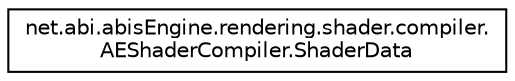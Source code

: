 digraph "Graphical Class Hierarchy"
{
 // LATEX_PDF_SIZE
  edge [fontname="Helvetica",fontsize="10",labelfontname="Helvetica",labelfontsize="10"];
  node [fontname="Helvetica",fontsize="10",shape=record];
  rankdir="LR";
  Node0 [label="net.abi.abisEngine.rendering.shader.compiler.\lAEShaderCompiler.ShaderData",height=0.2,width=0.4,color="black", fillcolor="white", style="filled",URL="$d9/d7b/classnet_1_1abi_1_1abis_engine_1_1rendering_1_1shader_1_1compiler_1_1_a_e_shader_compiler_1_1_shader_data.html",tooltip=" "];
}
